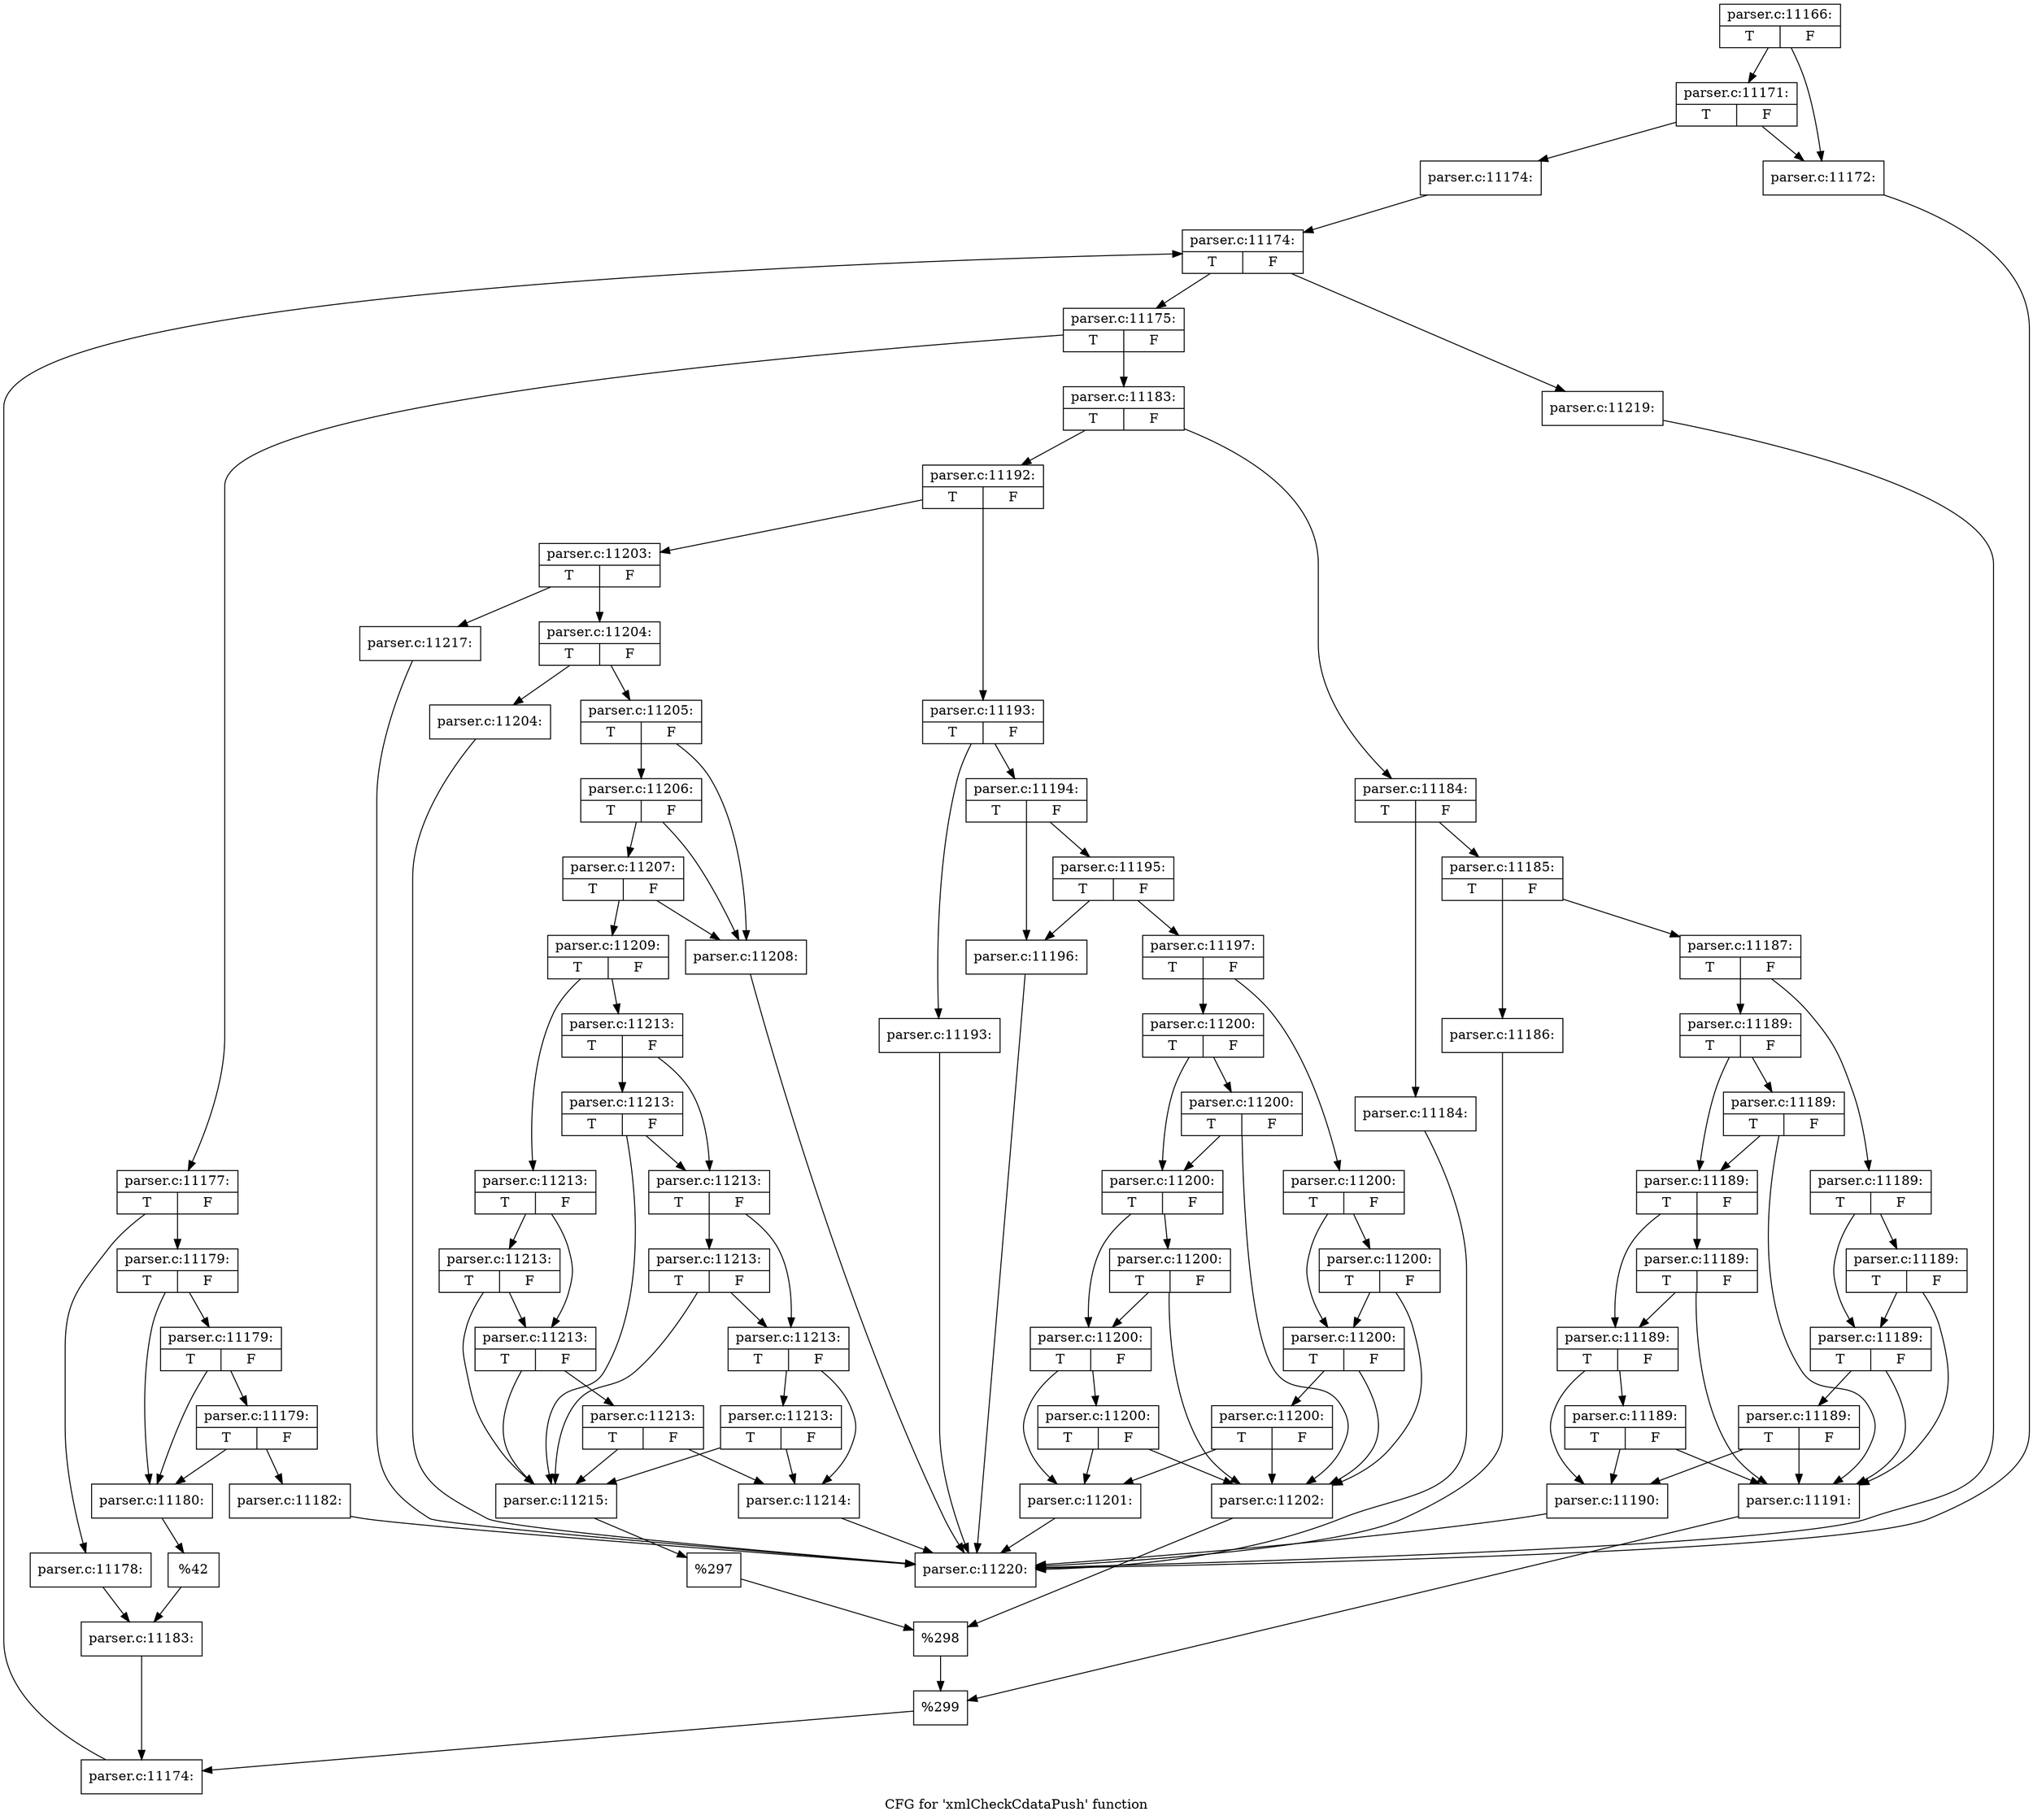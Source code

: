 digraph "CFG for 'xmlCheckCdataPush' function" {
	label="CFG for 'xmlCheckCdataPush' function";

	Node0x4df71a0 [shape=record,label="{parser.c:11166:|{<s0>T|<s1>F}}"];
	Node0x4df71a0 -> Node0x4df8460;
	Node0x4df71a0 -> Node0x4df8500;
	Node0x4df8500 [shape=record,label="{parser.c:11171:|{<s0>T|<s1>F}}"];
	Node0x4df8500 -> Node0x4df8460;
	Node0x4df8500 -> Node0x4df84b0;
	Node0x4df8460 [shape=record,label="{parser.c:11172:}"];
	Node0x4df8460 -> Node0x4df7c50;
	Node0x4df84b0 [shape=record,label="{parser.c:11174:}"];
	Node0x4df84b0 -> Node0x4df8d90;
	Node0x4df8d90 [shape=record,label="{parser.c:11174:|{<s0>T|<s1>F}}"];
	Node0x4df8d90 -> Node0x4df8ee0;
	Node0x4df8d90 -> Node0x4df8bf0;
	Node0x4df8ee0 [shape=record,label="{parser.c:11175:|{<s0>T|<s1>F}}"];
	Node0x4df8ee0 -> Node0x4df95c0;
	Node0x4df8ee0 -> Node0x4df9660;
	Node0x4df95c0 [shape=record,label="{parser.c:11177:|{<s0>T|<s1>F}}"];
	Node0x4df95c0 -> Node0x4df9b90;
	Node0x4df95c0 -> Node0x4df9c30;
	Node0x4df9b90 [shape=record,label="{parser.c:11178:}"];
	Node0x4df9b90 -> Node0x4df9be0;
	Node0x4df9c30 [shape=record,label="{parser.c:11179:|{<s0>T|<s1>F}}"];
	Node0x4df9c30 -> Node0x4dfa140;
	Node0x4df9c30 -> Node0x4dfa2b0;
	Node0x4dfa2b0 [shape=record,label="{parser.c:11179:|{<s0>T|<s1>F}}"];
	Node0x4dfa2b0 -> Node0x4dfa140;
	Node0x4dfa2b0 -> Node0x4dfa230;
	Node0x4dfa230 [shape=record,label="{parser.c:11179:|{<s0>T|<s1>F}}"];
	Node0x4dfa230 -> Node0x4dfa140;
	Node0x4dfa230 -> Node0x4dfa1e0;
	Node0x4dfa140 [shape=record,label="{parser.c:11180:}"];
	Node0x4dfa140 -> Node0x4dfa190;
	Node0x4dfa1e0 [shape=record,label="{parser.c:11182:}"];
	Node0x4dfa1e0 -> Node0x4df7c50;
	Node0x4dfa190 [shape=record,label="{%42}"];
	Node0x4dfa190 -> Node0x4df9be0;
	Node0x4df9be0 [shape=record,label="{parser.c:11183:}"];
	Node0x4df9be0 -> Node0x4df9610;
	Node0x4df9660 [shape=record,label="{parser.c:11183:|{<s0>T|<s1>F}}"];
	Node0x4df9660 -> Node0x4dfb140;
	Node0x4df9660 -> Node0x4dfb1e0;
	Node0x4dfb140 [shape=record,label="{parser.c:11184:|{<s0>T|<s1>F}}"];
	Node0x4dfb140 -> Node0x4dfb750;
	Node0x4dfb140 -> Node0x4dfb7a0;
	Node0x4dfb750 [shape=record,label="{parser.c:11184:}"];
	Node0x4dfb750 -> Node0x4df7c50;
	Node0x4dfb7a0 [shape=record,label="{parser.c:11185:|{<s0>T|<s1>F}}"];
	Node0x4dfb7a0 -> Node0x4dfbd70;
	Node0x4dfb7a0 -> Node0x4dfbdc0;
	Node0x4dfbd70 [shape=record,label="{parser.c:11186:}"];
	Node0x4dfbd70 -> Node0x4df7c50;
	Node0x4dfbdc0 [shape=record,label="{parser.c:11187:|{<s0>T|<s1>F}}"];
	Node0x4dfbdc0 -> Node0x4dfd420;
	Node0x4dfbdc0 -> Node0x4dfd470;
	Node0x4dfd420 [shape=record,label="{parser.c:11189:|{<s0>T|<s1>F}}"];
	Node0x4dfd420 -> Node0x4dfd760;
	Node0x4dfd420 -> Node0x4dfd710;
	Node0x4dfd760 [shape=record,label="{parser.c:11189:|{<s0>T|<s1>F}}"];
	Node0x4dfd760 -> Node0x4dfd3d0;
	Node0x4dfd760 -> Node0x4dfd710;
	Node0x4dfd710 [shape=record,label="{parser.c:11189:|{<s0>T|<s1>F}}"];
	Node0x4dfd710 -> Node0x4dfd3d0;
	Node0x4dfd710 -> Node0x4dfd6c0;
	Node0x4dfd6c0 [shape=record,label="{parser.c:11189:|{<s0>T|<s1>F}}"];
	Node0x4dfd6c0 -> Node0x4dfd3d0;
	Node0x4dfd6c0 -> Node0x4dfd380;
	Node0x4dfd470 [shape=record,label="{parser.c:11189:|{<s0>T|<s1>F}}"];
	Node0x4dfd470 -> Node0x4dfde10;
	Node0x4dfd470 -> Node0x4dfddc0;
	Node0x4dfde10 [shape=record,label="{parser.c:11189:|{<s0>T|<s1>F}}"];
	Node0x4dfde10 -> Node0x4dfd3d0;
	Node0x4dfde10 -> Node0x4dfddc0;
	Node0x4dfddc0 [shape=record,label="{parser.c:11189:|{<s0>T|<s1>F}}"];
	Node0x4dfddc0 -> Node0x4dfe140;
	Node0x4dfddc0 -> Node0x4dfdd70;
	Node0x4dfe140 [shape=record,label="{parser.c:11189:|{<s0>T|<s1>F}}"];
	Node0x4dfe140 -> Node0x4dfd3d0;
	Node0x4dfe140 -> Node0x4dfdd70;
	Node0x4dfdd70 [shape=record,label="{parser.c:11189:|{<s0>T|<s1>F}}"];
	Node0x4dfdd70 -> Node0x4dfe470;
	Node0x4dfdd70 -> Node0x4dfd380;
	Node0x4dfe470 [shape=record,label="{parser.c:11189:|{<s0>T|<s1>F}}"];
	Node0x4dfe470 -> Node0x4dfd3d0;
	Node0x4dfe470 -> Node0x4dfd380;
	Node0x4dfd380 [shape=record,label="{parser.c:11190:}"];
	Node0x4dfd380 -> Node0x4df7c50;
	Node0x4dfd3d0 [shape=record,label="{parser.c:11191:}"];
	Node0x4dfd3d0 -> Node0x4dfb190;
	Node0x4dfb1e0 [shape=record,label="{parser.c:11192:|{<s0>T|<s1>F}}"];
	Node0x4dfb1e0 -> Node0x4dfed40;
	Node0x4dfb1e0 -> Node0x4dfede0;
	Node0x4dfed40 [shape=record,label="{parser.c:11193:|{<s0>T|<s1>F}}"];
	Node0x4dfed40 -> Node0x4dff350;
	Node0x4dfed40 -> Node0x4dff3a0;
	Node0x4dff350 [shape=record,label="{parser.c:11193:}"];
	Node0x4dff350 -> Node0x4df7c50;
	Node0x4dff3a0 [shape=record,label="{parser.c:11194:|{<s0>T|<s1>F}}"];
	Node0x4dff3a0 -> Node0x4dff970;
	Node0x4dff3a0 -> Node0x4dffa10;
	Node0x4dffa10 [shape=record,label="{parser.c:11195:|{<s0>T|<s1>F}}"];
	Node0x4dffa10 -> Node0x4dff970;
	Node0x4dffa10 -> Node0x4dff9c0;
	Node0x4dff970 [shape=record,label="{parser.c:11196:}"];
	Node0x4dff970 -> Node0x4df7c50;
	Node0x4dff9c0 [shape=record,label="{parser.c:11197:|{<s0>T|<s1>F}}"];
	Node0x4dff9c0 -> Node0x4e01e60;
	Node0x4dff9c0 -> Node0x4e01eb0;
	Node0x4e01e60 [shape=record,label="{parser.c:11200:|{<s0>T|<s1>F}}"];
	Node0x4e01e60 -> Node0x4e021a0;
	Node0x4e01e60 -> Node0x4e02150;
	Node0x4e021a0 [shape=record,label="{parser.c:11200:|{<s0>T|<s1>F}}"];
	Node0x4e021a0 -> Node0x4e01e10;
	Node0x4e021a0 -> Node0x4e02150;
	Node0x4e02150 [shape=record,label="{parser.c:11200:|{<s0>T|<s1>F}}"];
	Node0x4e02150 -> Node0x4e01e10;
	Node0x4e02150 -> Node0x4e02100;
	Node0x4e02100 [shape=record,label="{parser.c:11200:|{<s0>T|<s1>F}}"];
	Node0x4e02100 -> Node0x4e01e10;
	Node0x4e02100 -> Node0x4e01dc0;
	Node0x4e01eb0 [shape=record,label="{parser.c:11200:|{<s0>T|<s1>F}}"];
	Node0x4e01eb0 -> Node0x4e02850;
	Node0x4e01eb0 -> Node0x4e02800;
	Node0x4e02850 [shape=record,label="{parser.c:11200:|{<s0>T|<s1>F}}"];
	Node0x4e02850 -> Node0x4e01e10;
	Node0x4e02850 -> Node0x4e02800;
	Node0x4e02800 [shape=record,label="{parser.c:11200:|{<s0>T|<s1>F}}"];
	Node0x4e02800 -> Node0x4e02b80;
	Node0x4e02800 -> Node0x4e027b0;
	Node0x4e02b80 [shape=record,label="{parser.c:11200:|{<s0>T|<s1>F}}"];
	Node0x4e02b80 -> Node0x4e01e10;
	Node0x4e02b80 -> Node0x4e027b0;
	Node0x4e027b0 [shape=record,label="{parser.c:11200:|{<s0>T|<s1>F}}"];
	Node0x4e027b0 -> Node0x4e02eb0;
	Node0x4e027b0 -> Node0x4e01dc0;
	Node0x4e02eb0 [shape=record,label="{parser.c:11200:|{<s0>T|<s1>F}}"];
	Node0x4e02eb0 -> Node0x4e01e10;
	Node0x4e02eb0 -> Node0x4e01dc0;
	Node0x4e01dc0 [shape=record,label="{parser.c:11201:}"];
	Node0x4e01dc0 -> Node0x4df7c50;
	Node0x4e01e10 [shape=record,label="{parser.c:11202:}"];
	Node0x4e01e10 -> Node0x4dfed90;
	Node0x4dfede0 [shape=record,label="{parser.c:11203:|{<s0>T|<s1>F}}"];
	Node0x4dfede0 -> Node0x4e03780;
	Node0x4dfede0 -> Node0x4e03820;
	Node0x4e03780 [shape=record,label="{parser.c:11204:|{<s0>T|<s1>F}}"];
	Node0x4e03780 -> Node0x4e03d50;
	Node0x4e03780 -> Node0x4e03da0;
	Node0x4e03d50 [shape=record,label="{parser.c:11204:}"];
	Node0x4e03d50 -> Node0x4df7c50;
	Node0x4e03da0 [shape=record,label="{parser.c:11205:|{<s0>T|<s1>F}}"];
	Node0x4e03da0 -> Node0x4e04370;
	Node0x4e03da0 -> Node0x4e04490;
	Node0x4e04490 [shape=record,label="{parser.c:11206:|{<s0>T|<s1>F}}"];
	Node0x4e04490 -> Node0x4e04370;
	Node0x4e04490 -> Node0x4e04410;
	Node0x4e04410 [shape=record,label="{parser.c:11207:|{<s0>T|<s1>F}}"];
	Node0x4e04410 -> Node0x4e04370;
	Node0x4e04410 -> Node0x4e043c0;
	Node0x4e04370 [shape=record,label="{parser.c:11208:}"];
	Node0x4e04370 -> Node0x4df7c50;
	Node0x4e043c0 [shape=record,label="{parser.c:11209:|{<s0>T|<s1>F}}"];
	Node0x4e043c0 -> Node0x4e07670;
	Node0x4e043c0 -> Node0x4e076c0;
	Node0x4e07670 [shape=record,label="{parser.c:11213:|{<s0>T|<s1>F}}"];
	Node0x4e07670 -> Node0x4e079b0;
	Node0x4e07670 -> Node0x4e07960;
	Node0x4e079b0 [shape=record,label="{parser.c:11213:|{<s0>T|<s1>F}}"];
	Node0x4e079b0 -> Node0x4e07620;
	Node0x4e079b0 -> Node0x4e07960;
	Node0x4e07960 [shape=record,label="{parser.c:11213:|{<s0>T|<s1>F}}"];
	Node0x4e07960 -> Node0x4e07620;
	Node0x4e07960 -> Node0x4e07910;
	Node0x4e07910 [shape=record,label="{parser.c:11213:|{<s0>T|<s1>F}}"];
	Node0x4e07910 -> Node0x4e07620;
	Node0x4e07910 -> Node0x4e075d0;
	Node0x4e076c0 [shape=record,label="{parser.c:11213:|{<s0>T|<s1>F}}"];
	Node0x4e076c0 -> Node0x4e08060;
	Node0x4e076c0 -> Node0x4e08010;
	Node0x4e08060 [shape=record,label="{parser.c:11213:|{<s0>T|<s1>F}}"];
	Node0x4e08060 -> Node0x4e07620;
	Node0x4e08060 -> Node0x4e08010;
	Node0x4e08010 [shape=record,label="{parser.c:11213:|{<s0>T|<s1>F}}"];
	Node0x4e08010 -> Node0x4e08390;
	Node0x4e08010 -> Node0x4e07fc0;
	Node0x4e08390 [shape=record,label="{parser.c:11213:|{<s0>T|<s1>F}}"];
	Node0x4e08390 -> Node0x4e07620;
	Node0x4e08390 -> Node0x4e07fc0;
	Node0x4e07fc0 [shape=record,label="{parser.c:11213:|{<s0>T|<s1>F}}"];
	Node0x4e07fc0 -> Node0x4e086c0;
	Node0x4e07fc0 -> Node0x4e075d0;
	Node0x4e086c0 [shape=record,label="{parser.c:11213:|{<s0>T|<s1>F}}"];
	Node0x4e086c0 -> Node0x4e07620;
	Node0x4e086c0 -> Node0x4e075d0;
	Node0x4e075d0 [shape=record,label="{parser.c:11214:}"];
	Node0x4e075d0 -> Node0x4df7c50;
	Node0x4e07620 [shape=record,label="{parser.c:11215:}"];
	Node0x4e07620 -> Node0x4e037d0;
	Node0x4e03820 [shape=record,label="{parser.c:11217:}"];
	Node0x4e03820 -> Node0x4df7c50;
	Node0x4e037d0 [shape=record,label="{%297}"];
	Node0x4e037d0 -> Node0x4dfed90;
	Node0x4dfed90 [shape=record,label="{%298}"];
	Node0x4dfed90 -> Node0x4dfb190;
	Node0x4dfb190 [shape=record,label="{%299}"];
	Node0x4dfb190 -> Node0x4df9610;
	Node0x4df9610 [shape=record,label="{parser.c:11174:}"];
	Node0x4df9610 -> Node0x4df8d90;
	Node0x4df8bf0 [shape=record,label="{parser.c:11219:}"];
	Node0x4df8bf0 -> Node0x4df7c50;
	Node0x4df7c50 [shape=record,label="{parser.c:11220:}"];
}
